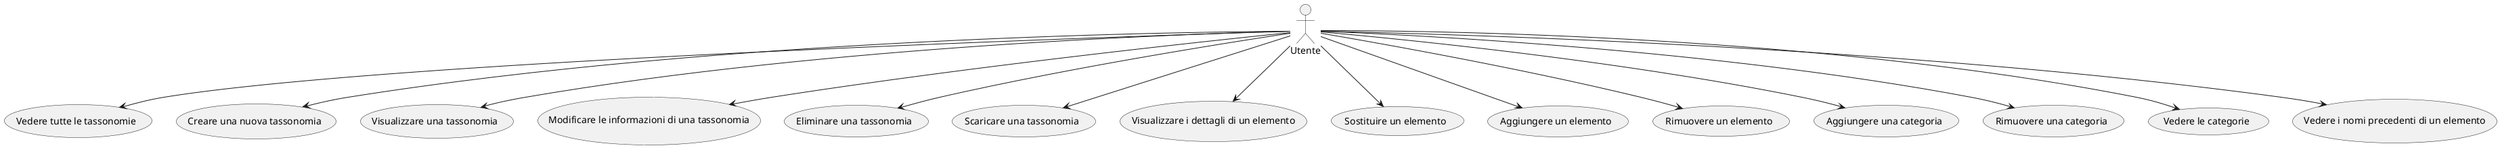 @startuml use_case
actor Utente

Utente --> (Vedere tutte le tassonomie)
Utente --> (Creare una nuova tassonomia)
Utente --> (Visualizzare una tassonomia)
Utente --> (Modificare le informazioni di una tassonomia)
Utente --> (Eliminare una tassonomia)
Utente --> (Scaricare una tassonomia)
Utente --> (Visualizzare i dettagli di un elemento)
Utente --> (Sostituire un elemento)
Utente --> (Aggiungere un elemento)
Utente --> (Rimuovere un elemento)
Utente --> (Aggiungere una categoria)
Utente --> (Rimuovere una categoria)
Utente --> (Vedere le categorie)
Utente --> (Vedere i nomi precedenti di un elemento)
@enduml
